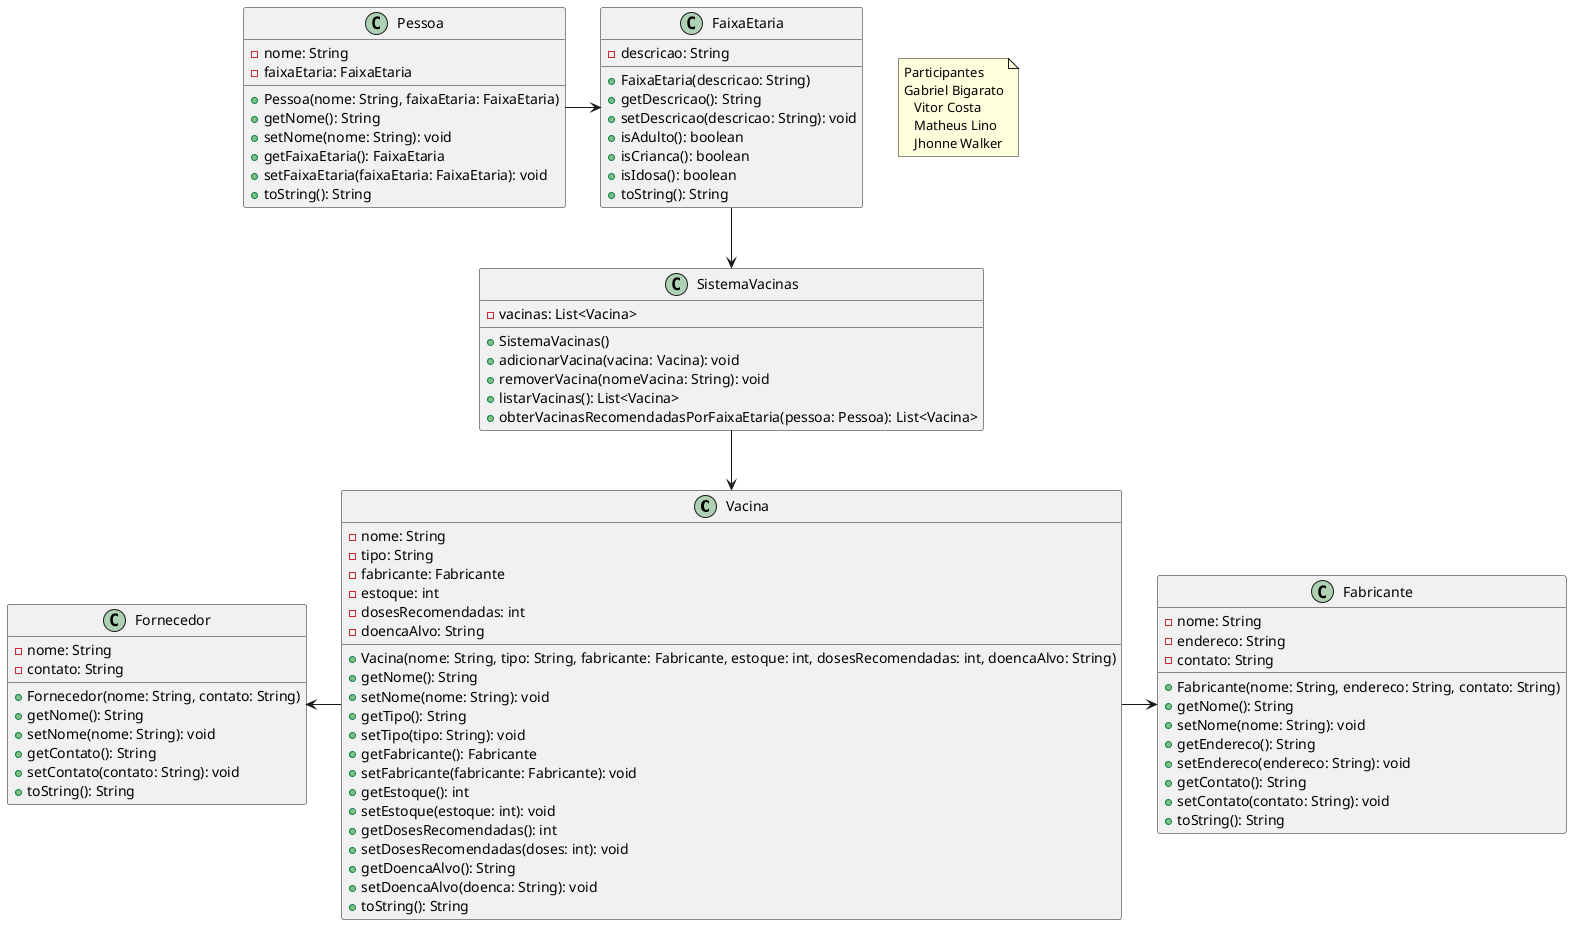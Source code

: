@startuml SistemaVacinas

class Vacina {
    - nome: String
    - tipo: String
    - fabricante: Fabricante
    - estoque: int
    - dosesRecomendadas: int
    - doencaAlvo: String

    + Vacina(nome: String, tipo: String, fabricante: Fabricante, estoque: int, dosesRecomendadas: int, doencaAlvo: String)
    + getNome(): String
    + setNome(nome: String): void
    + getTipo(): String
    + setTipo(tipo: String): void
    + getFabricante(): Fabricante
    + setFabricante(fabricante: Fabricante): void
    + getEstoque(): int
    + setEstoque(estoque: int): void
    + getDosesRecomendadas(): int
    + setDosesRecomendadas(doses: int): void
    + getDoencaAlvo(): String
    + setDoencaAlvo(doenca: String): void
    + toString(): String
}

class Fabricante {
    - nome: String
    - endereco: String
    - contato: String

    + Fabricante(nome: String, endereco: String, contato: String)
    + getNome(): String
    + setNome(nome: String): void
    + getEndereco(): String
    + setEndereco(endereco: String): void
    + getContato(): String
    + setContato(contato: String): void
    + toString(): String
}

class Fornecedor {
    - nome: String
    - contato: String

    + Fornecedor(nome: String, contato: String)
    + getNome(): String
    + setNome(nome: String): void
    + getContato(): String
    + setContato(contato: String): void
    + toString(): String
}

class Pessoa {
    - nome: String
    - faixaEtaria: FaixaEtaria

    + Pessoa(nome: String, faixaEtaria: FaixaEtaria)
    + getNome(): String
    + setNome(nome: String): void
    + getFaixaEtaria(): FaixaEtaria
    + setFaixaEtaria(faixaEtaria: FaixaEtaria): void
    + toString(): String
}

class FaixaEtaria {
    - descricao: String

    + FaixaEtaria(descricao: String)
    + getDescricao(): String
    + setDescricao(descricao: String): void
    + isAdulto(): boolean
    + isCrianca(): boolean
    + isIdosa(): boolean
    + toString(): String
}

class SistemaVacinas {
    - vacinas: List<Vacina>

    + SistemaVacinas()
    + adicionarVacina(vacina: Vacina): void
    + removerVacina(nomeVacina: String): void
    + listarVacinas(): List<Vacina>
    + obterVacinasRecomendadasPorFaixaEtaria(pessoa: Pessoa): List<Vacina>
}

note as n
	Participantes
	Gabriel Bigarato
    Vitor Costa
    Matheus Lino
    Jhonne Walker
end note

Pessoa -right-> FaixaEtaria
FaixaEtaria --> SistemaVacinas
SistemaVacinas --> Vacina
Vacina -left-> Fornecedor
Vacina -right-> Fabricante

@enduml
